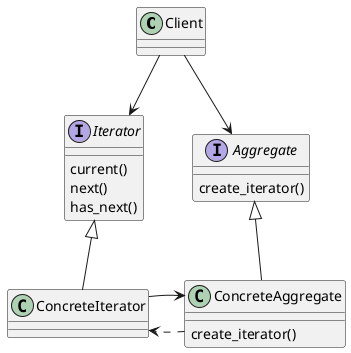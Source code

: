 @startuml

class Client {
}

interface Iterator {
    current()
    next()
    has_next()
}
Client --> Iterator

class ConcreteIterator {
}
Iterator <|-- ConcreteIterator

interface Aggregate {
    create_iterator()
}
Client --> Aggregate

class ConcreteAggregate {
    create_iterator()
}
Aggregate <|-- ConcreteAggregate

ConcreteAggregate .> ConcreteIterator
ConcreteIterator -> ConcreteAggregate

@enduml
